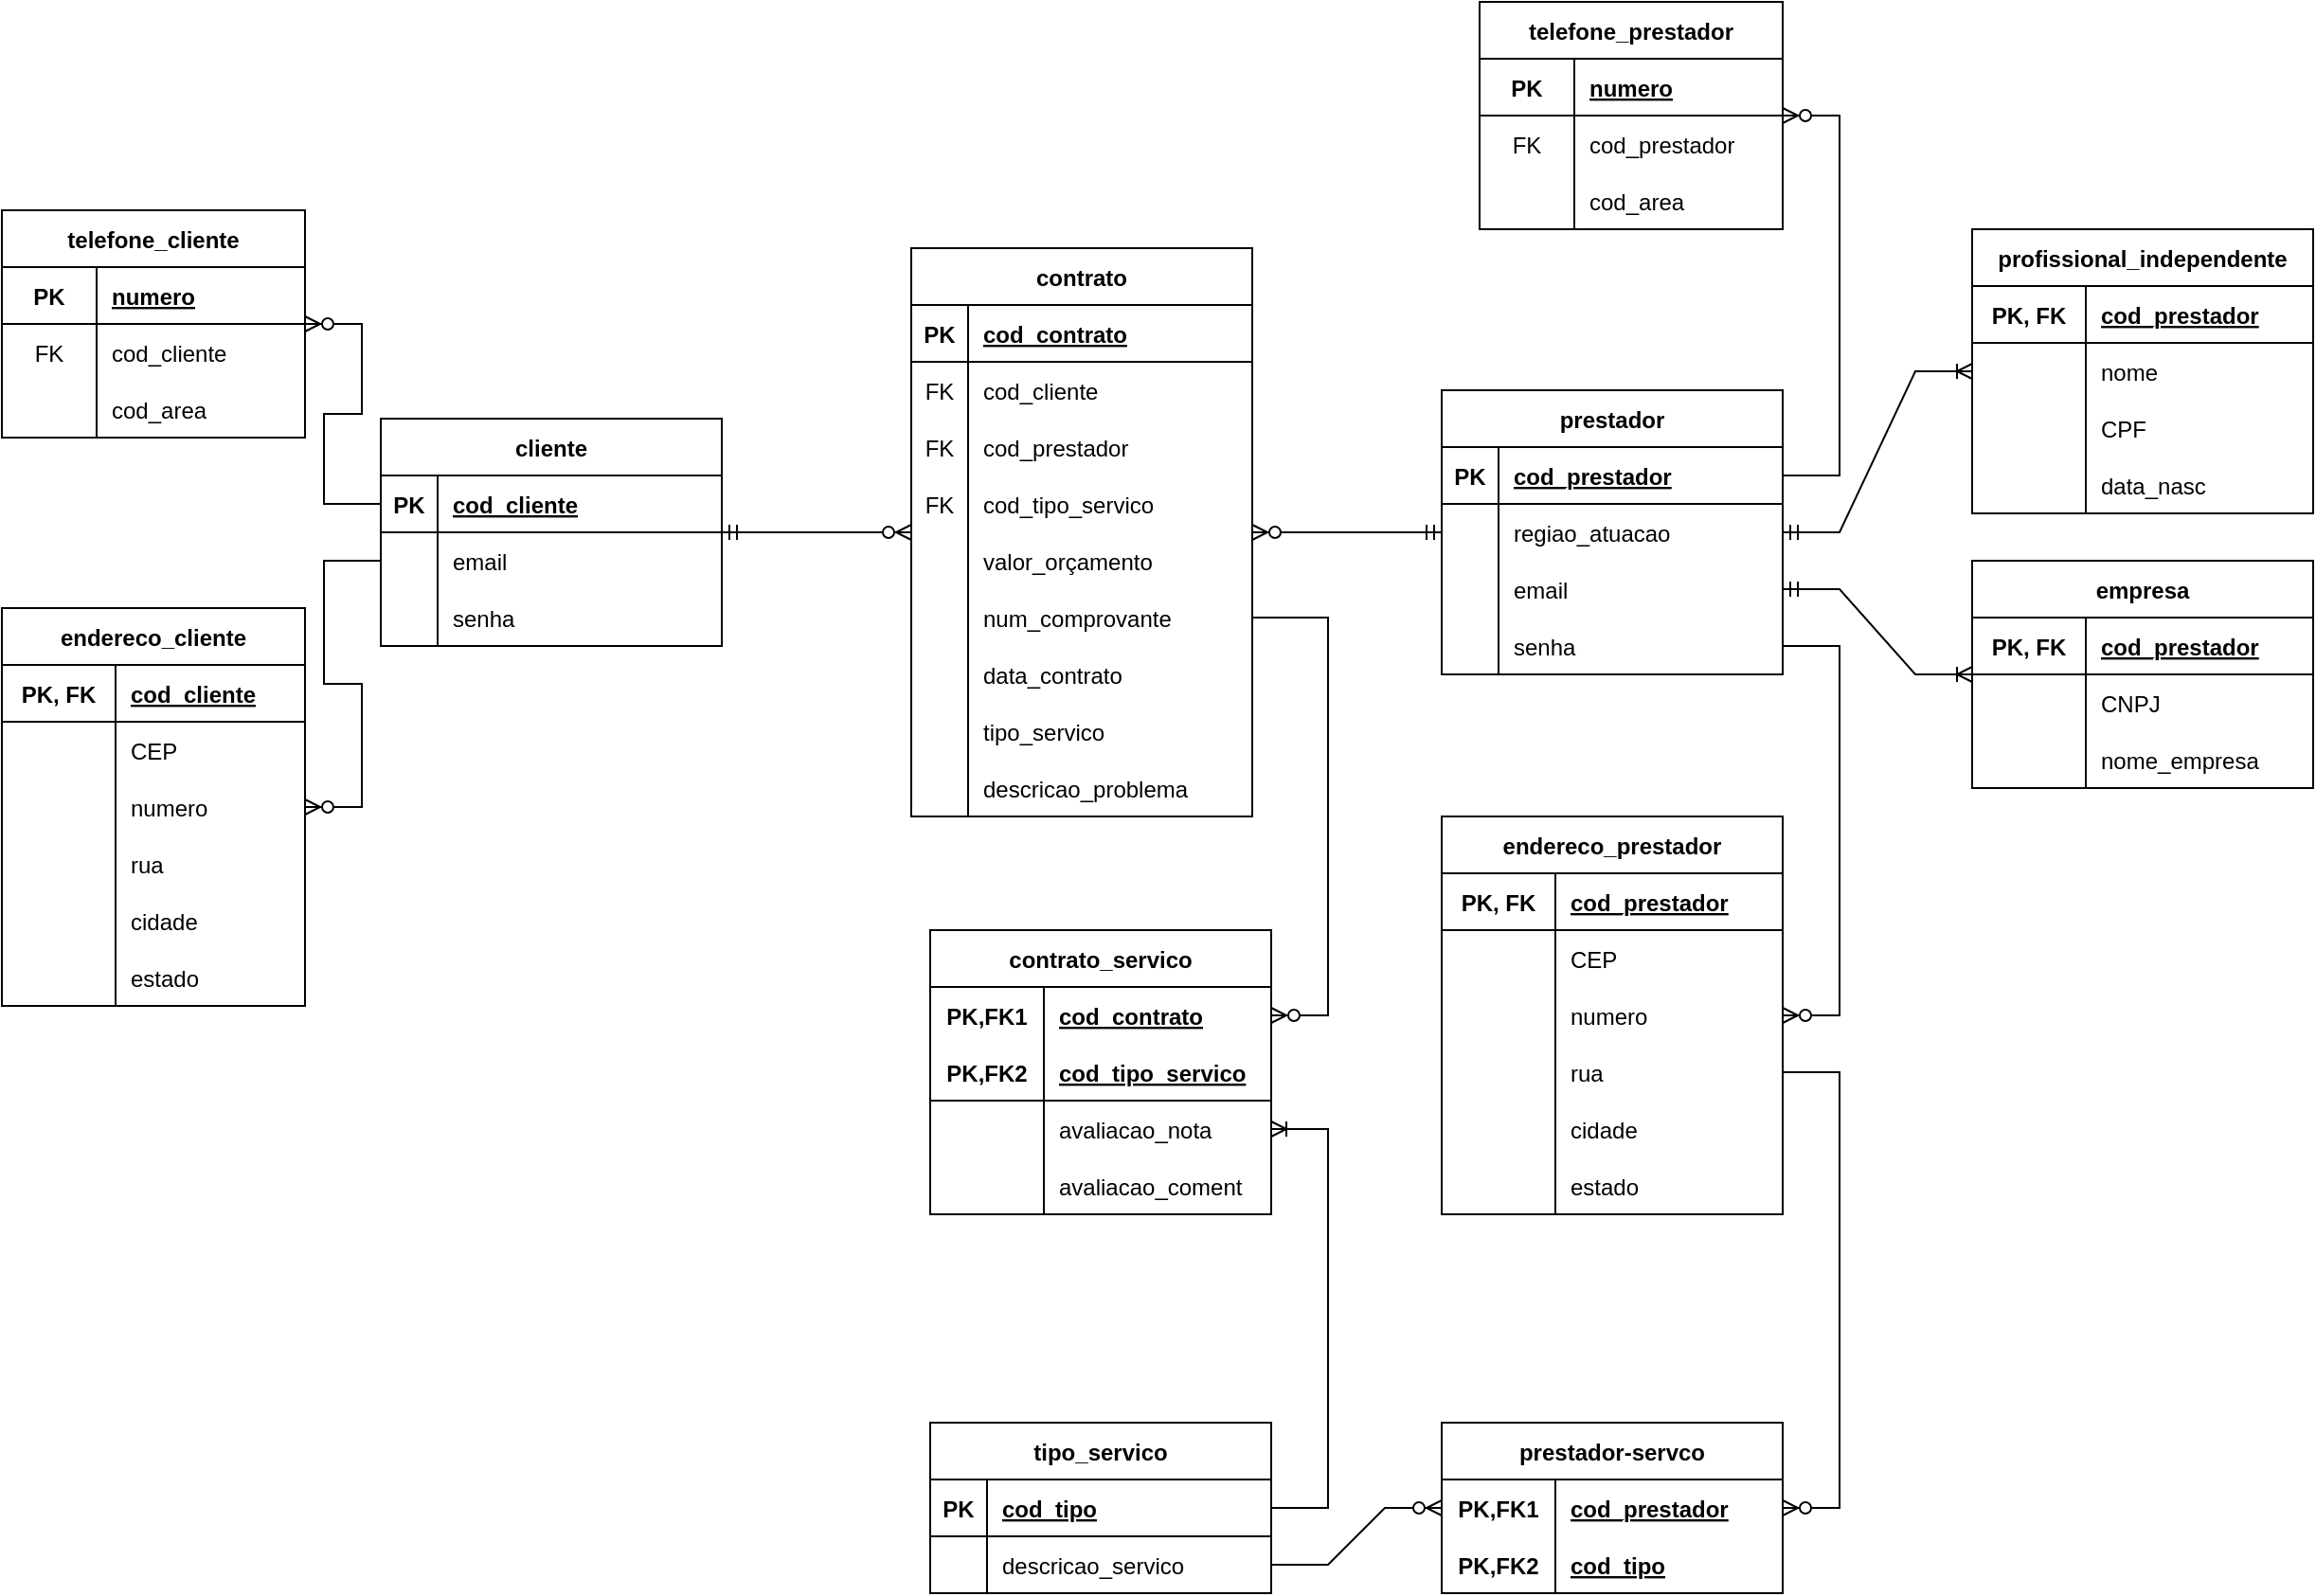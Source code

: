 <mxfile version="17.4.5" type="device"><diagram id="b1sKheOsUd1lOZ2wM0m6" name="Page-1"><mxGraphModel dx="2208" dy="756" grid="1" gridSize="10" guides="1" tooltips="1" connect="1" arrows="1" fold="1" page="1" pageScale="1" pageWidth="827" pageHeight="1169" math="0" shadow="0"><root><mxCell id="0"/><mxCell id="1" parent="0"/><mxCell id="pniWSD-3qMrDyCypkLPD-1" value="cliente" style="shape=table;startSize=30;container=1;collapsible=1;childLayout=tableLayout;fixedRows=1;rowLines=0;fontStyle=1;align=center;resizeLast=1;" parent="1" vertex="1"><mxGeometry x="-270" y="330" width="180" height="120" as="geometry"/></mxCell><mxCell id="pniWSD-3qMrDyCypkLPD-2" value="" style="shape=tableRow;horizontal=0;startSize=0;swimlaneHead=0;swimlaneBody=0;fillColor=none;collapsible=0;dropTarget=0;points=[[0,0.5],[1,0.5]];portConstraint=eastwest;top=0;left=0;right=0;bottom=1;" parent="pniWSD-3qMrDyCypkLPD-1" vertex="1"><mxGeometry y="30" width="180" height="30" as="geometry"/></mxCell><mxCell id="pniWSD-3qMrDyCypkLPD-3" value="PK" style="shape=partialRectangle;connectable=0;fillColor=none;top=0;left=0;bottom=0;right=0;fontStyle=1;overflow=hidden;" parent="pniWSD-3qMrDyCypkLPD-2" vertex="1"><mxGeometry width="30" height="30" as="geometry"><mxRectangle width="30" height="30" as="alternateBounds"/></mxGeometry></mxCell><mxCell id="pniWSD-3qMrDyCypkLPD-4" value="cod_cliente" style="shape=partialRectangle;connectable=0;fillColor=none;top=0;left=0;bottom=0;right=0;align=left;spacingLeft=6;fontStyle=5;overflow=hidden;" parent="pniWSD-3qMrDyCypkLPD-2" vertex="1"><mxGeometry x="30" width="150" height="30" as="geometry"><mxRectangle width="150" height="30" as="alternateBounds"/></mxGeometry></mxCell><mxCell id="pniWSD-3qMrDyCypkLPD-5" value="" style="shape=tableRow;horizontal=0;startSize=0;swimlaneHead=0;swimlaneBody=0;fillColor=none;collapsible=0;dropTarget=0;points=[[0,0.5],[1,0.5]];portConstraint=eastwest;top=0;left=0;right=0;bottom=0;" parent="pniWSD-3qMrDyCypkLPD-1" vertex="1"><mxGeometry y="60" width="180" height="30" as="geometry"/></mxCell><mxCell id="pniWSD-3qMrDyCypkLPD-6" value="" style="shape=partialRectangle;connectable=0;fillColor=none;top=0;left=0;bottom=0;right=0;editable=1;overflow=hidden;" parent="pniWSD-3qMrDyCypkLPD-5" vertex="1"><mxGeometry width="30" height="30" as="geometry"><mxRectangle width="30" height="30" as="alternateBounds"/></mxGeometry></mxCell><mxCell id="pniWSD-3qMrDyCypkLPD-7" value="email" style="shape=partialRectangle;connectable=0;fillColor=none;top=0;left=0;bottom=0;right=0;align=left;spacingLeft=6;overflow=hidden;" parent="pniWSD-3qMrDyCypkLPD-5" vertex="1"><mxGeometry x="30" width="150" height="30" as="geometry"><mxRectangle width="150" height="30" as="alternateBounds"/></mxGeometry></mxCell><mxCell id="pniWSD-3qMrDyCypkLPD-8" value="" style="shape=tableRow;horizontal=0;startSize=0;swimlaneHead=0;swimlaneBody=0;fillColor=none;collapsible=0;dropTarget=0;points=[[0,0.5],[1,0.5]];portConstraint=eastwest;top=0;left=0;right=0;bottom=0;" parent="pniWSD-3qMrDyCypkLPD-1" vertex="1"><mxGeometry y="90" width="180" height="30" as="geometry"/></mxCell><mxCell id="pniWSD-3qMrDyCypkLPD-9" value="" style="shape=partialRectangle;connectable=0;fillColor=none;top=0;left=0;bottom=0;right=0;editable=1;overflow=hidden;" parent="pniWSD-3qMrDyCypkLPD-8" vertex="1"><mxGeometry width="30" height="30" as="geometry"><mxRectangle width="30" height="30" as="alternateBounds"/></mxGeometry></mxCell><mxCell id="pniWSD-3qMrDyCypkLPD-10" value="senha" style="shape=partialRectangle;connectable=0;fillColor=none;top=0;left=0;bottom=0;right=0;align=left;spacingLeft=6;overflow=hidden;" parent="pniWSD-3qMrDyCypkLPD-8" vertex="1"><mxGeometry x="30" width="150" height="30" as="geometry"><mxRectangle width="150" height="30" as="alternateBounds"/></mxGeometry></mxCell><mxCell id="pniWSD-3qMrDyCypkLPD-14" value="endereco_cliente" style="shape=table;startSize=30;container=1;collapsible=1;childLayout=tableLayout;fixedRows=1;rowLines=0;fontStyle=1;align=center;resizeLast=1;" parent="1" vertex="1"><mxGeometry x="-470" y="430" width="160" height="210" as="geometry"><mxRectangle x="280" y="160" width="130" height="30" as="alternateBounds"/></mxGeometry></mxCell><mxCell id="pniWSD-3qMrDyCypkLPD-18" value="" style="shape=tableRow;horizontal=0;startSize=0;swimlaneHead=0;swimlaneBody=0;fillColor=none;collapsible=0;dropTarget=0;points=[[0,0.5],[1,0.5]];portConstraint=eastwest;top=0;left=0;right=0;bottom=1;" parent="pniWSD-3qMrDyCypkLPD-14" vertex="1"><mxGeometry y="30" width="160" height="30" as="geometry"/></mxCell><mxCell id="pniWSD-3qMrDyCypkLPD-19" value="PK, FK" style="shape=partialRectangle;connectable=0;fillColor=none;top=0;left=0;bottom=0;right=0;fontStyle=1;overflow=hidden;" parent="pniWSD-3qMrDyCypkLPD-18" vertex="1"><mxGeometry width="60" height="30" as="geometry"><mxRectangle width="60" height="30" as="alternateBounds"/></mxGeometry></mxCell><mxCell id="pniWSD-3qMrDyCypkLPD-20" value="cod_cliente" style="shape=partialRectangle;connectable=0;fillColor=none;top=0;left=0;bottom=0;right=0;align=left;spacingLeft=6;fontStyle=5;overflow=hidden;" parent="pniWSD-3qMrDyCypkLPD-18" vertex="1"><mxGeometry x="60" width="100" height="30" as="geometry"><mxRectangle width="100" height="30" as="alternateBounds"/></mxGeometry></mxCell><mxCell id="pniWSD-3qMrDyCypkLPD-21" value="" style="shape=tableRow;horizontal=0;startSize=0;swimlaneHead=0;swimlaneBody=0;fillColor=none;collapsible=0;dropTarget=0;points=[[0,0.5],[1,0.5]];portConstraint=eastwest;top=0;left=0;right=0;bottom=0;" parent="pniWSD-3qMrDyCypkLPD-14" vertex="1"><mxGeometry y="60" width="160" height="30" as="geometry"/></mxCell><mxCell id="pniWSD-3qMrDyCypkLPD-22" value="" style="shape=partialRectangle;connectable=0;fillColor=none;top=0;left=0;bottom=0;right=0;editable=1;overflow=hidden;" parent="pniWSD-3qMrDyCypkLPD-21" vertex="1"><mxGeometry width="60" height="30" as="geometry"><mxRectangle width="60" height="30" as="alternateBounds"/></mxGeometry></mxCell><mxCell id="pniWSD-3qMrDyCypkLPD-23" value="CEP" style="shape=partialRectangle;connectable=0;fillColor=none;top=0;left=0;bottom=0;right=0;align=left;spacingLeft=6;overflow=hidden;" parent="pniWSD-3qMrDyCypkLPD-21" vertex="1"><mxGeometry x="60" width="100" height="30" as="geometry"><mxRectangle width="100" height="30" as="alternateBounds"/></mxGeometry></mxCell><mxCell id="pniWSD-3qMrDyCypkLPD-24" value="" style="shape=tableRow;horizontal=0;startSize=0;swimlaneHead=0;swimlaneBody=0;fillColor=none;collapsible=0;dropTarget=0;points=[[0,0.5],[1,0.5]];portConstraint=eastwest;top=0;left=0;right=0;bottom=0;" parent="pniWSD-3qMrDyCypkLPD-14" vertex="1"><mxGeometry y="90" width="160" height="30" as="geometry"/></mxCell><mxCell id="pniWSD-3qMrDyCypkLPD-25" value="" style="shape=partialRectangle;connectable=0;fillColor=none;top=0;left=0;bottom=0;right=0;editable=1;overflow=hidden;" parent="pniWSD-3qMrDyCypkLPD-24" vertex="1"><mxGeometry width="60" height="30" as="geometry"><mxRectangle width="60" height="30" as="alternateBounds"/></mxGeometry></mxCell><mxCell id="pniWSD-3qMrDyCypkLPD-26" value="numero" style="shape=partialRectangle;connectable=0;fillColor=none;top=0;left=0;bottom=0;right=0;align=left;spacingLeft=6;overflow=hidden;" parent="pniWSD-3qMrDyCypkLPD-24" vertex="1"><mxGeometry x="60" width="100" height="30" as="geometry"><mxRectangle width="100" height="30" as="alternateBounds"/></mxGeometry></mxCell><mxCell id="pniWSD-3qMrDyCypkLPD-29" value="" style="shape=tableRow;horizontal=0;startSize=0;swimlaneHead=0;swimlaneBody=0;fillColor=none;collapsible=0;dropTarget=0;points=[[0,0.5],[1,0.5]];portConstraint=eastwest;top=0;left=0;right=0;bottom=0;" parent="pniWSD-3qMrDyCypkLPD-14" vertex="1"><mxGeometry y="120" width="160" height="30" as="geometry"/></mxCell><mxCell id="pniWSD-3qMrDyCypkLPD-30" value="" style="shape=partialRectangle;connectable=0;fillColor=none;top=0;left=0;bottom=0;right=0;editable=1;overflow=hidden;" parent="pniWSD-3qMrDyCypkLPD-29" vertex="1"><mxGeometry width="60" height="30" as="geometry"><mxRectangle width="60" height="30" as="alternateBounds"/></mxGeometry></mxCell><mxCell id="pniWSD-3qMrDyCypkLPD-31" value="rua" style="shape=partialRectangle;connectable=0;fillColor=none;top=0;left=0;bottom=0;right=0;align=left;spacingLeft=6;overflow=hidden;" parent="pniWSD-3qMrDyCypkLPD-29" vertex="1"><mxGeometry x="60" width="100" height="30" as="geometry"><mxRectangle width="100" height="30" as="alternateBounds"/></mxGeometry></mxCell><mxCell id="pniWSD-3qMrDyCypkLPD-32" value="" style="shape=tableRow;horizontal=0;startSize=0;swimlaneHead=0;swimlaneBody=0;fillColor=none;collapsible=0;dropTarget=0;points=[[0,0.5],[1,0.5]];portConstraint=eastwest;top=0;left=0;right=0;bottom=0;" parent="pniWSD-3qMrDyCypkLPD-14" vertex="1"><mxGeometry y="150" width="160" height="30" as="geometry"/></mxCell><mxCell id="pniWSD-3qMrDyCypkLPD-33" value="" style="shape=partialRectangle;connectable=0;fillColor=none;top=0;left=0;bottom=0;right=0;editable=1;overflow=hidden;" parent="pniWSD-3qMrDyCypkLPD-32" vertex="1"><mxGeometry width="60" height="30" as="geometry"><mxRectangle width="60" height="30" as="alternateBounds"/></mxGeometry></mxCell><mxCell id="pniWSD-3qMrDyCypkLPD-34" value="cidade" style="shape=partialRectangle;connectable=0;fillColor=none;top=0;left=0;bottom=0;right=0;align=left;spacingLeft=6;overflow=hidden;" parent="pniWSD-3qMrDyCypkLPD-32" vertex="1"><mxGeometry x="60" width="100" height="30" as="geometry"><mxRectangle width="100" height="30" as="alternateBounds"/></mxGeometry></mxCell><mxCell id="pniWSD-3qMrDyCypkLPD-35" value="" style="shape=tableRow;horizontal=0;startSize=0;swimlaneHead=0;swimlaneBody=0;fillColor=none;collapsible=0;dropTarget=0;points=[[0,0.5],[1,0.5]];portConstraint=eastwest;top=0;left=0;right=0;bottom=0;" parent="pniWSD-3qMrDyCypkLPD-14" vertex="1"><mxGeometry y="180" width="160" height="30" as="geometry"/></mxCell><mxCell id="pniWSD-3qMrDyCypkLPD-36" value="" style="shape=partialRectangle;connectable=0;fillColor=none;top=0;left=0;bottom=0;right=0;editable=1;overflow=hidden;" parent="pniWSD-3qMrDyCypkLPD-35" vertex="1"><mxGeometry width="60" height="30" as="geometry"><mxRectangle width="60" height="30" as="alternateBounds"/></mxGeometry></mxCell><mxCell id="pniWSD-3qMrDyCypkLPD-37" value="estado" style="shape=partialRectangle;connectable=0;fillColor=none;top=0;left=0;bottom=0;right=0;align=left;spacingLeft=6;overflow=hidden;" parent="pniWSD-3qMrDyCypkLPD-35" vertex="1"><mxGeometry x="60" width="100" height="30" as="geometry"><mxRectangle width="100" height="30" as="alternateBounds"/></mxGeometry></mxCell><mxCell id="pniWSD-3qMrDyCypkLPD-53" value="telefone_cliente" style="shape=table;startSize=30;container=1;collapsible=1;childLayout=tableLayout;fixedRows=1;rowLines=0;fontStyle=1;align=center;resizeLast=1;" parent="1" vertex="1"><mxGeometry x="-470" y="220" width="160" height="120" as="geometry"/></mxCell><mxCell id="pniWSD-3qMrDyCypkLPD-54" value="" style="shape=tableRow;horizontal=0;startSize=0;swimlaneHead=0;swimlaneBody=0;fillColor=none;collapsible=0;dropTarget=0;points=[[0,0.5],[1,0.5]];portConstraint=eastwest;top=0;left=0;right=0;bottom=1;" parent="pniWSD-3qMrDyCypkLPD-53" vertex="1"><mxGeometry y="30" width="160" height="30" as="geometry"/></mxCell><mxCell id="pniWSD-3qMrDyCypkLPD-55" value="PK" style="shape=partialRectangle;connectable=0;fillColor=none;top=0;left=0;bottom=0;right=0;fontStyle=1;overflow=hidden;" parent="pniWSD-3qMrDyCypkLPD-54" vertex="1"><mxGeometry width="50" height="30" as="geometry"><mxRectangle width="50" height="30" as="alternateBounds"/></mxGeometry></mxCell><mxCell id="pniWSD-3qMrDyCypkLPD-56" value="numero" style="shape=partialRectangle;connectable=0;fillColor=none;top=0;left=0;bottom=0;right=0;align=left;spacingLeft=6;fontStyle=5;overflow=hidden;" parent="pniWSD-3qMrDyCypkLPD-54" vertex="1"><mxGeometry x="50" width="110" height="30" as="geometry"><mxRectangle width="110" height="30" as="alternateBounds"/></mxGeometry></mxCell><mxCell id="pniWSD-3qMrDyCypkLPD-57" value="" style="shape=tableRow;horizontal=0;startSize=0;swimlaneHead=0;swimlaneBody=0;fillColor=none;collapsible=0;dropTarget=0;points=[[0,0.5],[1,0.5]];portConstraint=eastwest;top=0;left=0;right=0;bottom=0;" parent="pniWSD-3qMrDyCypkLPD-53" vertex="1"><mxGeometry y="60" width="160" height="30" as="geometry"/></mxCell><mxCell id="pniWSD-3qMrDyCypkLPD-58" value="FK" style="shape=partialRectangle;connectable=0;fillColor=none;top=0;left=0;bottom=0;right=0;editable=1;overflow=hidden;" parent="pniWSD-3qMrDyCypkLPD-57" vertex="1"><mxGeometry width="50" height="30" as="geometry"><mxRectangle width="50" height="30" as="alternateBounds"/></mxGeometry></mxCell><mxCell id="pniWSD-3qMrDyCypkLPD-59" value="cod_cliente" style="shape=partialRectangle;connectable=0;fillColor=none;top=0;left=0;bottom=0;right=0;align=left;spacingLeft=6;overflow=hidden;" parent="pniWSD-3qMrDyCypkLPD-57" vertex="1"><mxGeometry x="50" width="110" height="30" as="geometry"><mxRectangle width="110" height="30" as="alternateBounds"/></mxGeometry></mxCell><mxCell id="pniWSD-3qMrDyCypkLPD-60" value="" style="shape=tableRow;horizontal=0;startSize=0;swimlaneHead=0;swimlaneBody=0;fillColor=none;collapsible=0;dropTarget=0;points=[[0,0.5],[1,0.5]];portConstraint=eastwest;top=0;left=0;right=0;bottom=0;" parent="pniWSD-3qMrDyCypkLPD-53" vertex="1"><mxGeometry y="90" width="160" height="30" as="geometry"/></mxCell><mxCell id="pniWSD-3qMrDyCypkLPD-61" value="" style="shape=partialRectangle;connectable=0;fillColor=none;top=0;left=0;bottom=0;right=0;editable=1;overflow=hidden;" parent="pniWSD-3qMrDyCypkLPD-60" vertex="1"><mxGeometry width="50" height="30" as="geometry"><mxRectangle width="50" height="30" as="alternateBounds"/></mxGeometry></mxCell><mxCell id="pniWSD-3qMrDyCypkLPD-62" value="cod_area" style="shape=partialRectangle;connectable=0;fillColor=none;top=0;left=0;bottom=0;right=0;align=left;spacingLeft=6;overflow=hidden;" parent="pniWSD-3qMrDyCypkLPD-60" vertex="1"><mxGeometry x="50" width="110" height="30" as="geometry"><mxRectangle width="110" height="30" as="alternateBounds"/></mxGeometry></mxCell><mxCell id="pniWSD-3qMrDyCypkLPD-66" value="contrato" style="shape=table;startSize=30;container=1;collapsible=1;childLayout=tableLayout;fixedRows=1;rowLines=0;fontStyle=1;align=center;resizeLast=1;" parent="1" vertex="1"><mxGeometry x="10" y="240" width="180" height="300" as="geometry"/></mxCell><mxCell id="pniWSD-3qMrDyCypkLPD-67" value="" style="shape=tableRow;horizontal=0;startSize=0;swimlaneHead=0;swimlaneBody=0;fillColor=none;collapsible=0;dropTarget=0;points=[[0,0.5],[1,0.5]];portConstraint=eastwest;top=0;left=0;right=0;bottom=1;" parent="pniWSD-3qMrDyCypkLPD-66" vertex="1"><mxGeometry y="30" width="180" height="30" as="geometry"/></mxCell><mxCell id="pniWSD-3qMrDyCypkLPD-68" value="PK" style="shape=partialRectangle;connectable=0;fillColor=none;top=0;left=0;bottom=0;right=0;fontStyle=1;overflow=hidden;" parent="pniWSD-3qMrDyCypkLPD-67" vertex="1"><mxGeometry width="30" height="30" as="geometry"><mxRectangle width="30" height="30" as="alternateBounds"/></mxGeometry></mxCell><mxCell id="pniWSD-3qMrDyCypkLPD-69" value="cod_contrato" style="shape=partialRectangle;connectable=0;fillColor=none;top=0;left=0;bottom=0;right=0;align=left;spacingLeft=6;fontStyle=5;overflow=hidden;" parent="pniWSD-3qMrDyCypkLPD-67" vertex="1"><mxGeometry x="30" width="150" height="30" as="geometry"><mxRectangle width="150" height="30" as="alternateBounds"/></mxGeometry></mxCell><mxCell id="pniWSD-3qMrDyCypkLPD-70" value="" style="shape=tableRow;horizontal=0;startSize=0;swimlaneHead=0;swimlaneBody=0;fillColor=none;collapsible=0;dropTarget=0;points=[[0,0.5],[1,0.5]];portConstraint=eastwest;top=0;left=0;right=0;bottom=0;" parent="pniWSD-3qMrDyCypkLPD-66" vertex="1"><mxGeometry y="60" width="180" height="30" as="geometry"/></mxCell><mxCell id="pniWSD-3qMrDyCypkLPD-71" value="FK" style="shape=partialRectangle;connectable=0;fillColor=none;top=0;left=0;bottom=0;right=0;editable=1;overflow=hidden;" parent="pniWSD-3qMrDyCypkLPD-70" vertex="1"><mxGeometry width="30" height="30" as="geometry"><mxRectangle width="30" height="30" as="alternateBounds"/></mxGeometry></mxCell><mxCell id="pniWSD-3qMrDyCypkLPD-72" value="cod_cliente" style="shape=partialRectangle;connectable=0;fillColor=none;top=0;left=0;bottom=0;right=0;align=left;spacingLeft=6;overflow=hidden;" parent="pniWSD-3qMrDyCypkLPD-70" vertex="1"><mxGeometry x="30" width="150" height="30" as="geometry"><mxRectangle width="150" height="30" as="alternateBounds"/></mxGeometry></mxCell><mxCell id="pniWSD-3qMrDyCypkLPD-94" value="" style="shape=tableRow;horizontal=0;startSize=0;swimlaneHead=0;swimlaneBody=0;fillColor=none;collapsible=0;dropTarget=0;points=[[0,0.5],[1,0.5]];portConstraint=eastwest;top=0;left=0;right=0;bottom=0;" parent="pniWSD-3qMrDyCypkLPD-66" vertex="1"><mxGeometry y="90" width="180" height="30" as="geometry"/></mxCell><mxCell id="pniWSD-3qMrDyCypkLPD-95" value="FK" style="shape=partialRectangle;connectable=0;fillColor=none;top=0;left=0;bottom=0;right=0;editable=1;overflow=hidden;" parent="pniWSD-3qMrDyCypkLPD-94" vertex="1"><mxGeometry width="30" height="30" as="geometry"><mxRectangle width="30" height="30" as="alternateBounds"/></mxGeometry></mxCell><mxCell id="pniWSD-3qMrDyCypkLPD-96" value="cod_prestador" style="shape=partialRectangle;connectable=0;fillColor=none;top=0;left=0;bottom=0;right=0;align=left;spacingLeft=6;overflow=hidden;" parent="pniWSD-3qMrDyCypkLPD-94" vertex="1"><mxGeometry x="30" width="150" height="30" as="geometry"><mxRectangle width="150" height="30" as="alternateBounds"/></mxGeometry></mxCell><mxCell id="pniWSD-3qMrDyCypkLPD-218" value="" style="shape=tableRow;horizontal=0;startSize=0;swimlaneHead=0;swimlaneBody=0;fillColor=none;collapsible=0;dropTarget=0;points=[[0,0.5],[1,0.5]];portConstraint=eastwest;top=0;left=0;right=0;bottom=0;" parent="pniWSD-3qMrDyCypkLPD-66" vertex="1"><mxGeometry y="120" width="180" height="30" as="geometry"/></mxCell><mxCell id="pniWSD-3qMrDyCypkLPD-219" value="FK" style="shape=partialRectangle;connectable=0;fillColor=none;top=0;left=0;bottom=0;right=0;editable=1;overflow=hidden;" parent="pniWSD-3qMrDyCypkLPD-218" vertex="1"><mxGeometry width="30" height="30" as="geometry"><mxRectangle width="30" height="30" as="alternateBounds"/></mxGeometry></mxCell><mxCell id="pniWSD-3qMrDyCypkLPD-220" value="cod_tipo_servico" style="shape=partialRectangle;connectable=0;fillColor=none;top=0;left=0;bottom=0;right=0;align=left;spacingLeft=6;overflow=hidden;" parent="pniWSD-3qMrDyCypkLPD-218" vertex="1"><mxGeometry x="30" width="150" height="30" as="geometry"><mxRectangle width="150" height="30" as="alternateBounds"/></mxGeometry></mxCell><mxCell id="pniWSD-3qMrDyCypkLPD-73" value="" style="shape=tableRow;horizontal=0;startSize=0;swimlaneHead=0;swimlaneBody=0;fillColor=none;collapsible=0;dropTarget=0;points=[[0,0.5],[1,0.5]];portConstraint=eastwest;top=0;left=0;right=0;bottom=0;" parent="pniWSD-3qMrDyCypkLPD-66" vertex="1"><mxGeometry y="150" width="180" height="30" as="geometry"/></mxCell><mxCell id="pniWSD-3qMrDyCypkLPD-74" value="" style="shape=partialRectangle;connectable=0;fillColor=none;top=0;left=0;bottom=0;right=0;editable=1;overflow=hidden;" parent="pniWSD-3qMrDyCypkLPD-73" vertex="1"><mxGeometry width="30" height="30" as="geometry"><mxRectangle width="30" height="30" as="alternateBounds"/></mxGeometry></mxCell><mxCell id="pniWSD-3qMrDyCypkLPD-75" value="valor_orçamento" style="shape=partialRectangle;connectable=0;fillColor=none;top=0;left=0;bottom=0;right=0;align=left;spacingLeft=6;overflow=hidden;" parent="pniWSD-3qMrDyCypkLPD-73" vertex="1"><mxGeometry x="30" width="150" height="30" as="geometry"><mxRectangle width="150" height="30" as="alternateBounds"/></mxGeometry></mxCell><mxCell id="pniWSD-3qMrDyCypkLPD-76" value="" style="shape=tableRow;horizontal=0;startSize=0;swimlaneHead=0;swimlaneBody=0;fillColor=none;collapsible=0;dropTarget=0;points=[[0,0.5],[1,0.5]];portConstraint=eastwest;top=0;left=0;right=0;bottom=0;" parent="pniWSD-3qMrDyCypkLPD-66" vertex="1"><mxGeometry y="180" width="180" height="30" as="geometry"/></mxCell><mxCell id="pniWSD-3qMrDyCypkLPD-77" value="" style="shape=partialRectangle;connectable=0;fillColor=none;top=0;left=0;bottom=0;right=0;editable=1;overflow=hidden;" parent="pniWSD-3qMrDyCypkLPD-76" vertex="1"><mxGeometry width="30" height="30" as="geometry"><mxRectangle width="30" height="30" as="alternateBounds"/></mxGeometry></mxCell><mxCell id="pniWSD-3qMrDyCypkLPD-78" value="num_comprovante" style="shape=partialRectangle;connectable=0;fillColor=none;top=0;left=0;bottom=0;right=0;align=left;spacingLeft=6;overflow=hidden;" parent="pniWSD-3qMrDyCypkLPD-76" vertex="1"><mxGeometry x="30" width="150" height="30" as="geometry"><mxRectangle width="150" height="30" as="alternateBounds"/></mxGeometry></mxCell><mxCell id="pniWSD-3qMrDyCypkLPD-79" value="" style="shape=tableRow;horizontal=0;startSize=0;swimlaneHead=0;swimlaneBody=0;fillColor=none;collapsible=0;dropTarget=0;points=[[0,0.5],[1,0.5]];portConstraint=eastwest;top=0;left=0;right=0;bottom=0;" parent="pniWSD-3qMrDyCypkLPD-66" vertex="1"><mxGeometry y="210" width="180" height="30" as="geometry"/></mxCell><mxCell id="pniWSD-3qMrDyCypkLPD-80" value="" style="shape=partialRectangle;connectable=0;fillColor=none;top=0;left=0;bottom=0;right=0;editable=1;overflow=hidden;" parent="pniWSD-3qMrDyCypkLPD-79" vertex="1"><mxGeometry width="30" height="30" as="geometry"><mxRectangle width="30" height="30" as="alternateBounds"/></mxGeometry></mxCell><mxCell id="pniWSD-3qMrDyCypkLPD-81" value="data_contrato" style="shape=partialRectangle;connectable=0;fillColor=none;top=0;left=0;bottom=0;right=0;align=left;spacingLeft=6;overflow=hidden;" parent="pniWSD-3qMrDyCypkLPD-79" vertex="1"><mxGeometry x="30" width="150" height="30" as="geometry"><mxRectangle width="150" height="30" as="alternateBounds"/></mxGeometry></mxCell><mxCell id="pniWSD-3qMrDyCypkLPD-169" value="" style="shape=tableRow;horizontal=0;startSize=0;swimlaneHead=0;swimlaneBody=0;fillColor=none;collapsible=0;dropTarget=0;points=[[0,0.5],[1,0.5]];portConstraint=eastwest;top=0;left=0;right=0;bottom=0;" parent="pniWSD-3qMrDyCypkLPD-66" vertex="1"><mxGeometry y="240" width="180" height="30" as="geometry"/></mxCell><mxCell id="pniWSD-3qMrDyCypkLPD-170" value="" style="shape=partialRectangle;connectable=0;fillColor=none;top=0;left=0;bottom=0;right=0;editable=1;overflow=hidden;" parent="pniWSD-3qMrDyCypkLPD-169" vertex="1"><mxGeometry width="30" height="30" as="geometry"><mxRectangle width="30" height="30" as="alternateBounds"/></mxGeometry></mxCell><mxCell id="pniWSD-3qMrDyCypkLPD-171" value="tipo_servico" style="shape=partialRectangle;connectable=0;fillColor=none;top=0;left=0;bottom=0;right=0;align=left;spacingLeft=6;overflow=hidden;" parent="pniWSD-3qMrDyCypkLPD-169" vertex="1"><mxGeometry x="30" width="150" height="30" as="geometry"><mxRectangle width="150" height="30" as="alternateBounds"/></mxGeometry></mxCell><mxCell id="pniWSD-3qMrDyCypkLPD-172" value="" style="shape=tableRow;horizontal=0;startSize=0;swimlaneHead=0;swimlaneBody=0;fillColor=none;collapsible=0;dropTarget=0;points=[[0,0.5],[1,0.5]];portConstraint=eastwest;top=0;left=0;right=0;bottom=0;" parent="pniWSD-3qMrDyCypkLPD-66" vertex="1"><mxGeometry y="270" width="180" height="30" as="geometry"/></mxCell><mxCell id="pniWSD-3qMrDyCypkLPD-173" value="" style="shape=partialRectangle;connectable=0;fillColor=none;top=0;left=0;bottom=0;right=0;editable=1;overflow=hidden;" parent="pniWSD-3qMrDyCypkLPD-172" vertex="1"><mxGeometry width="30" height="30" as="geometry"><mxRectangle width="30" height="30" as="alternateBounds"/></mxGeometry></mxCell><mxCell id="pniWSD-3qMrDyCypkLPD-174" value="descricao_problema" style="shape=partialRectangle;connectable=0;fillColor=none;top=0;left=0;bottom=0;right=0;align=left;spacingLeft=6;overflow=hidden;" parent="pniWSD-3qMrDyCypkLPD-172" vertex="1"><mxGeometry x="30" width="150" height="30" as="geometry"><mxRectangle width="150" height="30" as="alternateBounds"/></mxGeometry></mxCell><mxCell id="pniWSD-3qMrDyCypkLPD-97" value="prestador" style="shape=table;startSize=30;container=1;collapsible=1;childLayout=tableLayout;fixedRows=1;rowLines=0;fontStyle=1;align=center;resizeLast=1;" parent="1" vertex="1"><mxGeometry x="290" y="315" width="180" height="150" as="geometry"/></mxCell><mxCell id="pniWSD-3qMrDyCypkLPD-98" value="" style="shape=tableRow;horizontal=0;startSize=0;swimlaneHead=0;swimlaneBody=0;fillColor=none;collapsible=0;dropTarget=0;points=[[0,0.5],[1,0.5]];portConstraint=eastwest;top=0;left=0;right=0;bottom=1;" parent="pniWSD-3qMrDyCypkLPD-97" vertex="1"><mxGeometry y="30" width="180" height="30" as="geometry"/></mxCell><mxCell id="pniWSD-3qMrDyCypkLPD-99" value="PK" style="shape=partialRectangle;connectable=0;fillColor=none;top=0;left=0;bottom=0;right=0;fontStyle=1;overflow=hidden;" parent="pniWSD-3qMrDyCypkLPD-98" vertex="1"><mxGeometry width="30" height="30" as="geometry"><mxRectangle width="30" height="30" as="alternateBounds"/></mxGeometry></mxCell><mxCell id="pniWSD-3qMrDyCypkLPD-100" value="cod_prestador" style="shape=partialRectangle;connectable=0;fillColor=none;top=0;left=0;bottom=0;right=0;align=left;spacingLeft=6;fontStyle=5;overflow=hidden;" parent="pniWSD-3qMrDyCypkLPD-98" vertex="1"><mxGeometry x="30" width="150" height="30" as="geometry"><mxRectangle width="150" height="30" as="alternateBounds"/></mxGeometry></mxCell><mxCell id="pniWSD-3qMrDyCypkLPD-101" value="" style="shape=tableRow;horizontal=0;startSize=0;swimlaneHead=0;swimlaneBody=0;fillColor=none;collapsible=0;dropTarget=0;points=[[0,0.5],[1,0.5]];portConstraint=eastwest;top=0;left=0;right=0;bottom=0;" parent="pniWSD-3qMrDyCypkLPD-97" vertex="1"><mxGeometry y="60" width="180" height="30" as="geometry"/></mxCell><mxCell id="pniWSD-3qMrDyCypkLPD-102" value="" style="shape=partialRectangle;connectable=0;fillColor=none;top=0;left=0;bottom=0;right=0;editable=1;overflow=hidden;" parent="pniWSD-3qMrDyCypkLPD-101" vertex="1"><mxGeometry width="30" height="30" as="geometry"><mxRectangle width="30" height="30" as="alternateBounds"/></mxGeometry></mxCell><mxCell id="pniWSD-3qMrDyCypkLPD-103" value="regiao_atuacao" style="shape=partialRectangle;connectable=0;fillColor=none;top=0;left=0;bottom=0;right=0;align=left;spacingLeft=6;overflow=hidden;" parent="pniWSD-3qMrDyCypkLPD-101" vertex="1"><mxGeometry x="30" width="150" height="30" as="geometry"><mxRectangle width="150" height="30" as="alternateBounds"/></mxGeometry></mxCell><mxCell id="pniWSD-3qMrDyCypkLPD-104" value="" style="shape=tableRow;horizontal=0;startSize=0;swimlaneHead=0;swimlaneBody=0;fillColor=none;collapsible=0;dropTarget=0;points=[[0,0.5],[1,0.5]];portConstraint=eastwest;top=0;left=0;right=0;bottom=0;" parent="pniWSD-3qMrDyCypkLPD-97" vertex="1"><mxGeometry y="90" width="180" height="30" as="geometry"/></mxCell><mxCell id="pniWSD-3qMrDyCypkLPD-105" value="" style="shape=partialRectangle;connectable=0;fillColor=none;top=0;left=0;bottom=0;right=0;editable=1;overflow=hidden;" parent="pniWSD-3qMrDyCypkLPD-104" vertex="1"><mxGeometry width="30" height="30" as="geometry"><mxRectangle width="30" height="30" as="alternateBounds"/></mxGeometry></mxCell><mxCell id="pniWSD-3qMrDyCypkLPD-106" value="email" style="shape=partialRectangle;connectable=0;fillColor=none;top=0;left=0;bottom=0;right=0;align=left;spacingLeft=6;overflow=hidden;" parent="pniWSD-3qMrDyCypkLPD-104" vertex="1"><mxGeometry x="30" width="150" height="30" as="geometry"><mxRectangle width="150" height="30" as="alternateBounds"/></mxGeometry></mxCell><mxCell id="pniWSD-3qMrDyCypkLPD-107" value="" style="shape=tableRow;horizontal=0;startSize=0;swimlaneHead=0;swimlaneBody=0;fillColor=none;collapsible=0;dropTarget=0;points=[[0,0.5],[1,0.5]];portConstraint=eastwest;top=0;left=0;right=0;bottom=0;" parent="pniWSD-3qMrDyCypkLPD-97" vertex="1"><mxGeometry y="120" width="180" height="30" as="geometry"/></mxCell><mxCell id="pniWSD-3qMrDyCypkLPD-108" value="" style="shape=partialRectangle;connectable=0;fillColor=none;top=0;left=0;bottom=0;right=0;editable=1;overflow=hidden;" parent="pniWSD-3qMrDyCypkLPD-107" vertex="1"><mxGeometry width="30" height="30" as="geometry"><mxRectangle width="30" height="30" as="alternateBounds"/></mxGeometry></mxCell><mxCell id="pniWSD-3qMrDyCypkLPD-109" value="senha" style="shape=partialRectangle;connectable=0;fillColor=none;top=0;left=0;bottom=0;right=0;align=left;spacingLeft=6;overflow=hidden;" parent="pniWSD-3qMrDyCypkLPD-107" vertex="1"><mxGeometry x="30" width="150" height="30" as="geometry"><mxRectangle width="150" height="30" as="alternateBounds"/></mxGeometry></mxCell><mxCell id="pniWSD-3qMrDyCypkLPD-111" value="endereco_prestador" style="shape=table;startSize=30;container=1;collapsible=1;childLayout=tableLayout;fixedRows=1;rowLines=0;fontStyle=1;align=center;resizeLast=1;" parent="1" vertex="1"><mxGeometry x="290" y="540" width="180" height="210" as="geometry"><mxRectangle x="280" y="160" width="130" height="30" as="alternateBounds"/></mxGeometry></mxCell><mxCell id="pniWSD-3qMrDyCypkLPD-112" value="" style="shape=tableRow;horizontal=0;startSize=0;swimlaneHead=0;swimlaneBody=0;fillColor=none;collapsible=0;dropTarget=0;points=[[0,0.5],[1,0.5]];portConstraint=eastwest;top=0;left=0;right=0;bottom=1;" parent="pniWSD-3qMrDyCypkLPD-111" vertex="1"><mxGeometry y="30" width="180" height="30" as="geometry"/></mxCell><mxCell id="pniWSD-3qMrDyCypkLPD-113" value="PK, FK" style="shape=partialRectangle;connectable=0;fillColor=none;top=0;left=0;bottom=0;right=0;fontStyle=1;overflow=hidden;" parent="pniWSD-3qMrDyCypkLPD-112" vertex="1"><mxGeometry width="60" height="30" as="geometry"><mxRectangle width="60" height="30" as="alternateBounds"/></mxGeometry></mxCell><mxCell id="pniWSD-3qMrDyCypkLPD-114" value="cod_prestador" style="shape=partialRectangle;connectable=0;fillColor=none;top=0;left=0;bottom=0;right=0;align=left;spacingLeft=6;fontStyle=5;overflow=hidden;" parent="pniWSD-3qMrDyCypkLPD-112" vertex="1"><mxGeometry x="60" width="120" height="30" as="geometry"><mxRectangle width="120" height="30" as="alternateBounds"/></mxGeometry></mxCell><mxCell id="pniWSD-3qMrDyCypkLPD-115" value="" style="shape=tableRow;horizontal=0;startSize=0;swimlaneHead=0;swimlaneBody=0;fillColor=none;collapsible=0;dropTarget=0;points=[[0,0.5],[1,0.5]];portConstraint=eastwest;top=0;left=0;right=0;bottom=0;" parent="pniWSD-3qMrDyCypkLPD-111" vertex="1"><mxGeometry y="60" width="180" height="30" as="geometry"/></mxCell><mxCell id="pniWSD-3qMrDyCypkLPD-116" value="" style="shape=partialRectangle;connectable=0;fillColor=none;top=0;left=0;bottom=0;right=0;editable=1;overflow=hidden;" parent="pniWSD-3qMrDyCypkLPD-115" vertex="1"><mxGeometry width="60" height="30" as="geometry"><mxRectangle width="60" height="30" as="alternateBounds"/></mxGeometry></mxCell><mxCell id="pniWSD-3qMrDyCypkLPD-117" value="CEP" style="shape=partialRectangle;connectable=0;fillColor=none;top=0;left=0;bottom=0;right=0;align=left;spacingLeft=6;overflow=hidden;" parent="pniWSD-3qMrDyCypkLPD-115" vertex="1"><mxGeometry x="60" width="120" height="30" as="geometry"><mxRectangle width="120" height="30" as="alternateBounds"/></mxGeometry></mxCell><mxCell id="pniWSD-3qMrDyCypkLPD-118" value="" style="shape=tableRow;horizontal=0;startSize=0;swimlaneHead=0;swimlaneBody=0;fillColor=none;collapsible=0;dropTarget=0;points=[[0,0.5],[1,0.5]];portConstraint=eastwest;top=0;left=0;right=0;bottom=0;" parent="pniWSD-3qMrDyCypkLPD-111" vertex="1"><mxGeometry y="90" width="180" height="30" as="geometry"/></mxCell><mxCell id="pniWSD-3qMrDyCypkLPD-119" value="" style="shape=partialRectangle;connectable=0;fillColor=none;top=0;left=0;bottom=0;right=0;editable=1;overflow=hidden;" parent="pniWSD-3qMrDyCypkLPD-118" vertex="1"><mxGeometry width="60" height="30" as="geometry"><mxRectangle width="60" height="30" as="alternateBounds"/></mxGeometry></mxCell><mxCell id="pniWSD-3qMrDyCypkLPD-120" value="numero" style="shape=partialRectangle;connectable=0;fillColor=none;top=0;left=0;bottom=0;right=0;align=left;spacingLeft=6;overflow=hidden;" parent="pniWSD-3qMrDyCypkLPD-118" vertex="1"><mxGeometry x="60" width="120" height="30" as="geometry"><mxRectangle width="120" height="30" as="alternateBounds"/></mxGeometry></mxCell><mxCell id="pniWSD-3qMrDyCypkLPD-121" value="" style="shape=tableRow;horizontal=0;startSize=0;swimlaneHead=0;swimlaneBody=0;fillColor=none;collapsible=0;dropTarget=0;points=[[0,0.5],[1,0.5]];portConstraint=eastwest;top=0;left=0;right=0;bottom=0;" parent="pniWSD-3qMrDyCypkLPD-111" vertex="1"><mxGeometry y="120" width="180" height="30" as="geometry"/></mxCell><mxCell id="pniWSD-3qMrDyCypkLPD-122" value="" style="shape=partialRectangle;connectable=0;fillColor=none;top=0;left=0;bottom=0;right=0;editable=1;overflow=hidden;" parent="pniWSD-3qMrDyCypkLPD-121" vertex="1"><mxGeometry width="60" height="30" as="geometry"><mxRectangle width="60" height="30" as="alternateBounds"/></mxGeometry></mxCell><mxCell id="pniWSD-3qMrDyCypkLPD-123" value="rua" style="shape=partialRectangle;connectable=0;fillColor=none;top=0;left=0;bottom=0;right=0;align=left;spacingLeft=6;overflow=hidden;" parent="pniWSD-3qMrDyCypkLPD-121" vertex="1"><mxGeometry x="60" width="120" height="30" as="geometry"><mxRectangle width="120" height="30" as="alternateBounds"/></mxGeometry></mxCell><mxCell id="pniWSD-3qMrDyCypkLPD-124" value="" style="shape=tableRow;horizontal=0;startSize=0;swimlaneHead=0;swimlaneBody=0;fillColor=none;collapsible=0;dropTarget=0;points=[[0,0.5],[1,0.5]];portConstraint=eastwest;top=0;left=0;right=0;bottom=0;" parent="pniWSD-3qMrDyCypkLPD-111" vertex="1"><mxGeometry y="150" width="180" height="30" as="geometry"/></mxCell><mxCell id="pniWSD-3qMrDyCypkLPD-125" value="" style="shape=partialRectangle;connectable=0;fillColor=none;top=0;left=0;bottom=0;right=0;editable=1;overflow=hidden;" parent="pniWSD-3qMrDyCypkLPD-124" vertex="1"><mxGeometry width="60" height="30" as="geometry"><mxRectangle width="60" height="30" as="alternateBounds"/></mxGeometry></mxCell><mxCell id="pniWSD-3qMrDyCypkLPD-126" value="cidade" style="shape=partialRectangle;connectable=0;fillColor=none;top=0;left=0;bottom=0;right=0;align=left;spacingLeft=6;overflow=hidden;" parent="pniWSD-3qMrDyCypkLPD-124" vertex="1"><mxGeometry x="60" width="120" height="30" as="geometry"><mxRectangle width="120" height="30" as="alternateBounds"/></mxGeometry></mxCell><mxCell id="pniWSD-3qMrDyCypkLPD-127" value="" style="shape=tableRow;horizontal=0;startSize=0;swimlaneHead=0;swimlaneBody=0;fillColor=none;collapsible=0;dropTarget=0;points=[[0,0.5],[1,0.5]];portConstraint=eastwest;top=0;left=0;right=0;bottom=0;" parent="pniWSD-3qMrDyCypkLPD-111" vertex="1"><mxGeometry y="180" width="180" height="30" as="geometry"/></mxCell><mxCell id="pniWSD-3qMrDyCypkLPD-128" value="" style="shape=partialRectangle;connectable=0;fillColor=none;top=0;left=0;bottom=0;right=0;editable=1;overflow=hidden;" parent="pniWSD-3qMrDyCypkLPD-127" vertex="1"><mxGeometry width="60" height="30" as="geometry"><mxRectangle width="60" height="30" as="alternateBounds"/></mxGeometry></mxCell><mxCell id="pniWSD-3qMrDyCypkLPD-129" value="estado" style="shape=partialRectangle;connectable=0;fillColor=none;top=0;left=0;bottom=0;right=0;align=left;spacingLeft=6;overflow=hidden;" parent="pniWSD-3qMrDyCypkLPD-127" vertex="1"><mxGeometry x="60" width="120" height="30" as="geometry"><mxRectangle width="120" height="30" as="alternateBounds"/></mxGeometry></mxCell><mxCell id="pniWSD-3qMrDyCypkLPD-130" value="telefone_prestador" style="shape=table;startSize=30;container=1;collapsible=1;childLayout=tableLayout;fixedRows=1;rowLines=0;fontStyle=1;align=center;resizeLast=1;" parent="1" vertex="1"><mxGeometry x="310" y="110" width="160" height="120" as="geometry"/></mxCell><mxCell id="pniWSD-3qMrDyCypkLPD-131" value="" style="shape=tableRow;horizontal=0;startSize=0;swimlaneHead=0;swimlaneBody=0;fillColor=none;collapsible=0;dropTarget=0;points=[[0,0.5],[1,0.5]];portConstraint=eastwest;top=0;left=0;right=0;bottom=1;" parent="pniWSD-3qMrDyCypkLPD-130" vertex="1"><mxGeometry y="30" width="160" height="30" as="geometry"/></mxCell><mxCell id="pniWSD-3qMrDyCypkLPD-132" value="PK" style="shape=partialRectangle;connectable=0;fillColor=none;top=0;left=0;bottom=0;right=0;fontStyle=1;overflow=hidden;" parent="pniWSD-3qMrDyCypkLPD-131" vertex="1"><mxGeometry width="50" height="30" as="geometry"><mxRectangle width="50" height="30" as="alternateBounds"/></mxGeometry></mxCell><mxCell id="pniWSD-3qMrDyCypkLPD-133" value="numero" style="shape=partialRectangle;connectable=0;fillColor=none;top=0;left=0;bottom=0;right=0;align=left;spacingLeft=6;fontStyle=5;overflow=hidden;" parent="pniWSD-3qMrDyCypkLPD-131" vertex="1"><mxGeometry x="50" width="110" height="30" as="geometry"><mxRectangle width="110" height="30" as="alternateBounds"/></mxGeometry></mxCell><mxCell id="pniWSD-3qMrDyCypkLPD-134" value="" style="shape=tableRow;horizontal=0;startSize=0;swimlaneHead=0;swimlaneBody=0;fillColor=none;collapsible=0;dropTarget=0;points=[[0,0.5],[1,0.5]];portConstraint=eastwest;top=0;left=0;right=0;bottom=0;" parent="pniWSD-3qMrDyCypkLPD-130" vertex="1"><mxGeometry y="60" width="160" height="30" as="geometry"/></mxCell><mxCell id="pniWSD-3qMrDyCypkLPD-135" value="FK" style="shape=partialRectangle;connectable=0;fillColor=none;top=0;left=0;bottom=0;right=0;editable=1;overflow=hidden;" parent="pniWSD-3qMrDyCypkLPD-134" vertex="1"><mxGeometry width="50" height="30" as="geometry"><mxRectangle width="50" height="30" as="alternateBounds"/></mxGeometry></mxCell><mxCell id="pniWSD-3qMrDyCypkLPD-136" value="cod_prestador" style="shape=partialRectangle;connectable=0;fillColor=none;top=0;left=0;bottom=0;right=0;align=left;spacingLeft=6;overflow=hidden;" parent="pniWSD-3qMrDyCypkLPD-134" vertex="1"><mxGeometry x="50" width="110" height="30" as="geometry"><mxRectangle width="110" height="30" as="alternateBounds"/></mxGeometry></mxCell><mxCell id="pniWSD-3qMrDyCypkLPD-137" value="" style="shape=tableRow;horizontal=0;startSize=0;swimlaneHead=0;swimlaneBody=0;fillColor=none;collapsible=0;dropTarget=0;points=[[0,0.5],[1,0.5]];portConstraint=eastwest;top=0;left=0;right=0;bottom=0;" parent="pniWSD-3qMrDyCypkLPD-130" vertex="1"><mxGeometry y="90" width="160" height="30" as="geometry"/></mxCell><mxCell id="pniWSD-3qMrDyCypkLPD-138" value="" style="shape=partialRectangle;connectable=0;fillColor=none;top=0;left=0;bottom=0;right=0;editable=1;overflow=hidden;" parent="pniWSD-3qMrDyCypkLPD-137" vertex="1"><mxGeometry width="50" height="30" as="geometry"><mxRectangle width="50" height="30" as="alternateBounds"/></mxGeometry></mxCell><mxCell id="pniWSD-3qMrDyCypkLPD-139" value="cod_area" style="shape=partialRectangle;connectable=0;fillColor=none;top=0;left=0;bottom=0;right=0;align=left;spacingLeft=6;overflow=hidden;" parent="pniWSD-3qMrDyCypkLPD-137" vertex="1"><mxGeometry x="50" width="110" height="30" as="geometry"><mxRectangle width="110" height="30" as="alternateBounds"/></mxGeometry></mxCell><mxCell id="pniWSD-3qMrDyCypkLPD-150" value="tipo_servico" style="shape=table;startSize=30;container=1;collapsible=1;childLayout=tableLayout;fixedRows=1;rowLines=0;fontStyle=1;align=center;resizeLast=1;" parent="1" vertex="1"><mxGeometry x="20" y="860" width="180" height="90" as="geometry"/></mxCell><mxCell id="pniWSD-3qMrDyCypkLPD-151" value="" style="shape=tableRow;horizontal=0;startSize=0;swimlaneHead=0;swimlaneBody=0;fillColor=none;collapsible=0;dropTarget=0;points=[[0,0.5],[1,0.5]];portConstraint=eastwest;top=0;left=0;right=0;bottom=1;" parent="pniWSD-3qMrDyCypkLPD-150" vertex="1"><mxGeometry y="30" width="180" height="30" as="geometry"/></mxCell><mxCell id="pniWSD-3qMrDyCypkLPD-152" value="PK" style="shape=partialRectangle;connectable=0;fillColor=none;top=0;left=0;bottom=0;right=0;fontStyle=1;overflow=hidden;" parent="pniWSD-3qMrDyCypkLPD-151" vertex="1"><mxGeometry width="30" height="30" as="geometry"><mxRectangle width="30" height="30" as="alternateBounds"/></mxGeometry></mxCell><mxCell id="pniWSD-3qMrDyCypkLPD-153" value="cod_tipo" style="shape=partialRectangle;connectable=0;fillColor=none;top=0;left=0;bottom=0;right=0;align=left;spacingLeft=6;fontStyle=5;overflow=hidden;" parent="pniWSD-3qMrDyCypkLPD-151" vertex="1"><mxGeometry x="30" width="150" height="30" as="geometry"><mxRectangle width="150" height="30" as="alternateBounds"/></mxGeometry></mxCell><mxCell id="pniWSD-3qMrDyCypkLPD-154" value="" style="shape=tableRow;horizontal=0;startSize=0;swimlaneHead=0;swimlaneBody=0;fillColor=none;collapsible=0;dropTarget=0;points=[[0,0.5],[1,0.5]];portConstraint=eastwest;top=0;left=0;right=0;bottom=0;" parent="pniWSD-3qMrDyCypkLPD-150" vertex="1"><mxGeometry y="60" width="180" height="30" as="geometry"/></mxCell><mxCell id="pniWSD-3qMrDyCypkLPD-155" value="" style="shape=partialRectangle;connectable=0;fillColor=none;top=0;left=0;bottom=0;right=0;editable=1;overflow=hidden;" parent="pniWSD-3qMrDyCypkLPD-154" vertex="1"><mxGeometry width="30" height="30" as="geometry"><mxRectangle width="30" height="30" as="alternateBounds"/></mxGeometry></mxCell><mxCell id="pniWSD-3qMrDyCypkLPD-156" value="descricao_servico" style="shape=partialRectangle;connectable=0;fillColor=none;top=0;left=0;bottom=0;right=0;align=left;spacingLeft=6;overflow=hidden;" parent="pniWSD-3qMrDyCypkLPD-154" vertex="1"><mxGeometry x="30" width="150" height="30" as="geometry"><mxRectangle width="150" height="30" as="alternateBounds"/></mxGeometry></mxCell><mxCell id="pniWSD-3qMrDyCypkLPD-175" value="profissional_independente" style="shape=table;startSize=30;container=1;collapsible=1;childLayout=tableLayout;fixedRows=1;rowLines=0;fontStyle=1;align=center;resizeLast=1;" parent="1" vertex="1"><mxGeometry x="570" y="230" width="180" height="150" as="geometry"/></mxCell><mxCell id="pniWSD-3qMrDyCypkLPD-176" value="" style="shape=tableRow;horizontal=0;startSize=0;swimlaneHead=0;swimlaneBody=0;fillColor=none;collapsible=0;dropTarget=0;points=[[0,0.5],[1,0.5]];portConstraint=eastwest;top=0;left=0;right=0;bottom=1;" parent="pniWSD-3qMrDyCypkLPD-175" vertex="1"><mxGeometry y="30" width="180" height="30" as="geometry"/></mxCell><mxCell id="pniWSD-3qMrDyCypkLPD-177" value="PK, FK" style="shape=partialRectangle;connectable=0;fillColor=none;top=0;left=0;bottom=0;right=0;fontStyle=1;overflow=hidden;" parent="pniWSD-3qMrDyCypkLPD-176" vertex="1"><mxGeometry width="60" height="30" as="geometry"><mxRectangle width="60" height="30" as="alternateBounds"/></mxGeometry></mxCell><mxCell id="pniWSD-3qMrDyCypkLPD-178" value="cod_prestador" style="shape=partialRectangle;connectable=0;fillColor=none;top=0;left=0;bottom=0;right=0;align=left;spacingLeft=6;fontStyle=5;overflow=hidden;" parent="pniWSD-3qMrDyCypkLPD-176" vertex="1"><mxGeometry x="60" width="120" height="30" as="geometry"><mxRectangle width="120" height="30" as="alternateBounds"/></mxGeometry></mxCell><mxCell id="pniWSD-3qMrDyCypkLPD-179" value="" style="shape=tableRow;horizontal=0;startSize=0;swimlaneHead=0;swimlaneBody=0;fillColor=none;collapsible=0;dropTarget=0;points=[[0,0.5],[1,0.5]];portConstraint=eastwest;top=0;left=0;right=0;bottom=0;" parent="pniWSD-3qMrDyCypkLPD-175" vertex="1"><mxGeometry y="60" width="180" height="30" as="geometry"/></mxCell><mxCell id="pniWSD-3qMrDyCypkLPD-180" value="" style="shape=partialRectangle;connectable=0;fillColor=none;top=0;left=0;bottom=0;right=0;editable=1;overflow=hidden;" parent="pniWSD-3qMrDyCypkLPD-179" vertex="1"><mxGeometry width="60" height="30" as="geometry"><mxRectangle width="60" height="30" as="alternateBounds"/></mxGeometry></mxCell><mxCell id="pniWSD-3qMrDyCypkLPD-181" value="nome" style="shape=partialRectangle;connectable=0;fillColor=none;top=0;left=0;bottom=0;right=0;align=left;spacingLeft=6;overflow=hidden;" parent="pniWSD-3qMrDyCypkLPD-179" vertex="1"><mxGeometry x="60" width="120" height="30" as="geometry"><mxRectangle width="120" height="30" as="alternateBounds"/></mxGeometry></mxCell><mxCell id="pniWSD-3qMrDyCypkLPD-182" value="" style="shape=tableRow;horizontal=0;startSize=0;swimlaneHead=0;swimlaneBody=0;fillColor=none;collapsible=0;dropTarget=0;points=[[0,0.5],[1,0.5]];portConstraint=eastwest;top=0;left=0;right=0;bottom=0;" parent="pniWSD-3qMrDyCypkLPD-175" vertex="1"><mxGeometry y="90" width="180" height="30" as="geometry"/></mxCell><mxCell id="pniWSD-3qMrDyCypkLPD-183" value="" style="shape=partialRectangle;connectable=0;fillColor=none;top=0;left=0;bottom=0;right=0;editable=1;overflow=hidden;" parent="pniWSD-3qMrDyCypkLPD-182" vertex="1"><mxGeometry width="60" height="30" as="geometry"><mxRectangle width="60" height="30" as="alternateBounds"/></mxGeometry></mxCell><mxCell id="pniWSD-3qMrDyCypkLPD-184" value="CPF" style="shape=partialRectangle;connectable=0;fillColor=none;top=0;left=0;bottom=0;right=0;align=left;spacingLeft=6;overflow=hidden;" parent="pniWSD-3qMrDyCypkLPD-182" vertex="1"><mxGeometry x="60" width="120" height="30" as="geometry"><mxRectangle width="120" height="30" as="alternateBounds"/></mxGeometry></mxCell><mxCell id="pniWSD-3qMrDyCypkLPD-185" value="" style="shape=tableRow;horizontal=0;startSize=0;swimlaneHead=0;swimlaneBody=0;fillColor=none;collapsible=0;dropTarget=0;points=[[0,0.5],[1,0.5]];portConstraint=eastwest;top=0;left=0;right=0;bottom=0;" parent="pniWSD-3qMrDyCypkLPD-175" vertex="1"><mxGeometry y="120" width="180" height="30" as="geometry"/></mxCell><mxCell id="pniWSD-3qMrDyCypkLPD-186" value="" style="shape=partialRectangle;connectable=0;fillColor=none;top=0;left=0;bottom=0;right=0;editable=1;overflow=hidden;" parent="pniWSD-3qMrDyCypkLPD-185" vertex="1"><mxGeometry width="60" height="30" as="geometry"><mxRectangle width="60" height="30" as="alternateBounds"/></mxGeometry></mxCell><mxCell id="pniWSD-3qMrDyCypkLPD-187" value="data_nasc" style="shape=partialRectangle;connectable=0;fillColor=none;top=0;left=0;bottom=0;right=0;align=left;spacingLeft=6;overflow=hidden;" parent="pniWSD-3qMrDyCypkLPD-185" vertex="1"><mxGeometry x="60" width="120" height="30" as="geometry"><mxRectangle width="120" height="30" as="alternateBounds"/></mxGeometry></mxCell><mxCell id="pniWSD-3qMrDyCypkLPD-189" value="empresa" style="shape=table;startSize=30;container=1;collapsible=1;childLayout=tableLayout;fixedRows=1;rowLines=0;fontStyle=1;align=center;resizeLast=1;" parent="1" vertex="1"><mxGeometry x="570" y="405" width="180" height="120" as="geometry"/></mxCell><mxCell id="pniWSD-3qMrDyCypkLPD-190" value="" style="shape=tableRow;horizontal=0;startSize=0;swimlaneHead=0;swimlaneBody=0;fillColor=none;collapsible=0;dropTarget=0;points=[[0,0.5],[1,0.5]];portConstraint=eastwest;top=0;left=0;right=0;bottom=1;" parent="pniWSD-3qMrDyCypkLPD-189" vertex="1"><mxGeometry y="30" width="180" height="30" as="geometry"/></mxCell><mxCell id="pniWSD-3qMrDyCypkLPD-191" value="PK, FK" style="shape=partialRectangle;connectable=0;fillColor=none;top=0;left=0;bottom=0;right=0;fontStyle=1;overflow=hidden;" parent="pniWSD-3qMrDyCypkLPD-190" vertex="1"><mxGeometry width="60" height="30" as="geometry"><mxRectangle width="60" height="30" as="alternateBounds"/></mxGeometry></mxCell><mxCell id="pniWSD-3qMrDyCypkLPD-192" value="cod_prestador" style="shape=partialRectangle;connectable=0;fillColor=none;top=0;left=0;bottom=0;right=0;align=left;spacingLeft=6;fontStyle=5;overflow=hidden;" parent="pniWSD-3qMrDyCypkLPD-190" vertex="1"><mxGeometry x="60" width="120" height="30" as="geometry"><mxRectangle width="120" height="30" as="alternateBounds"/></mxGeometry></mxCell><mxCell id="pniWSD-3qMrDyCypkLPD-193" value="" style="shape=tableRow;horizontal=0;startSize=0;swimlaneHead=0;swimlaneBody=0;fillColor=none;collapsible=0;dropTarget=0;points=[[0,0.5],[1,0.5]];portConstraint=eastwest;top=0;left=0;right=0;bottom=0;" parent="pniWSD-3qMrDyCypkLPD-189" vertex="1"><mxGeometry y="60" width="180" height="30" as="geometry"/></mxCell><mxCell id="pniWSD-3qMrDyCypkLPD-194" value="" style="shape=partialRectangle;connectable=0;fillColor=none;top=0;left=0;bottom=0;right=0;editable=1;overflow=hidden;" parent="pniWSD-3qMrDyCypkLPD-193" vertex="1"><mxGeometry width="60" height="30" as="geometry"><mxRectangle width="60" height="30" as="alternateBounds"/></mxGeometry></mxCell><mxCell id="pniWSD-3qMrDyCypkLPD-195" value="CNPJ" style="shape=partialRectangle;connectable=0;fillColor=none;top=0;left=0;bottom=0;right=0;align=left;spacingLeft=6;overflow=hidden;" parent="pniWSD-3qMrDyCypkLPD-193" vertex="1"><mxGeometry x="60" width="120" height="30" as="geometry"><mxRectangle width="120" height="30" as="alternateBounds"/></mxGeometry></mxCell><mxCell id="pniWSD-3qMrDyCypkLPD-196" value="" style="shape=tableRow;horizontal=0;startSize=0;swimlaneHead=0;swimlaneBody=0;fillColor=none;collapsible=0;dropTarget=0;points=[[0,0.5],[1,0.5]];portConstraint=eastwest;top=0;left=0;right=0;bottom=0;" parent="pniWSD-3qMrDyCypkLPD-189" vertex="1"><mxGeometry y="90" width="180" height="30" as="geometry"/></mxCell><mxCell id="pniWSD-3qMrDyCypkLPD-197" value="" style="shape=partialRectangle;connectable=0;fillColor=none;top=0;left=0;bottom=0;right=0;editable=1;overflow=hidden;" parent="pniWSD-3qMrDyCypkLPD-196" vertex="1"><mxGeometry width="60" height="30" as="geometry"><mxRectangle width="60" height="30" as="alternateBounds"/></mxGeometry></mxCell><mxCell id="pniWSD-3qMrDyCypkLPD-198" value="nome_empresa" style="shape=partialRectangle;connectable=0;fillColor=none;top=0;left=0;bottom=0;right=0;align=left;spacingLeft=6;overflow=hidden;" parent="pniWSD-3qMrDyCypkLPD-196" vertex="1"><mxGeometry x="60" width="120" height="30" as="geometry"><mxRectangle width="120" height="30" as="alternateBounds"/></mxGeometry></mxCell><mxCell id="pniWSD-3qMrDyCypkLPD-237" value="contrato_servico" style="shape=table;startSize=30;container=1;collapsible=1;childLayout=tableLayout;fixedRows=1;rowLines=0;fontStyle=1;align=center;resizeLast=1;" parent="1" vertex="1"><mxGeometry x="20" y="600" width="180" height="150" as="geometry"/></mxCell><mxCell id="pniWSD-3qMrDyCypkLPD-238" value="" style="shape=tableRow;horizontal=0;startSize=0;swimlaneHead=0;swimlaneBody=0;fillColor=none;collapsible=0;dropTarget=0;points=[[0,0.5],[1,0.5]];portConstraint=eastwest;top=0;left=0;right=0;bottom=0;" parent="pniWSD-3qMrDyCypkLPD-237" vertex="1"><mxGeometry y="30" width="180" height="30" as="geometry"/></mxCell><mxCell id="pniWSD-3qMrDyCypkLPD-239" value="PK,FK1" style="shape=partialRectangle;connectable=0;fillColor=none;top=0;left=0;bottom=0;right=0;fontStyle=1;overflow=hidden;" parent="pniWSD-3qMrDyCypkLPD-238" vertex="1"><mxGeometry width="60" height="30" as="geometry"><mxRectangle width="60" height="30" as="alternateBounds"/></mxGeometry></mxCell><mxCell id="pniWSD-3qMrDyCypkLPD-240" value="cod_contrato" style="shape=partialRectangle;connectable=0;fillColor=none;top=0;left=0;bottom=0;right=0;align=left;spacingLeft=6;fontStyle=5;overflow=hidden;" parent="pniWSD-3qMrDyCypkLPD-238" vertex="1"><mxGeometry x="60" width="120" height="30" as="geometry"><mxRectangle width="120" height="30" as="alternateBounds"/></mxGeometry></mxCell><mxCell id="pniWSD-3qMrDyCypkLPD-241" value="" style="shape=tableRow;horizontal=0;startSize=0;swimlaneHead=0;swimlaneBody=0;fillColor=none;collapsible=0;dropTarget=0;points=[[0,0.5],[1,0.5]];portConstraint=eastwest;top=0;left=0;right=0;bottom=1;" parent="pniWSD-3qMrDyCypkLPD-237" vertex="1"><mxGeometry y="60" width="180" height="30" as="geometry"/></mxCell><mxCell id="pniWSD-3qMrDyCypkLPD-242" value="PK,FK2" style="shape=partialRectangle;connectable=0;fillColor=none;top=0;left=0;bottom=0;right=0;fontStyle=1;overflow=hidden;" parent="pniWSD-3qMrDyCypkLPD-241" vertex="1"><mxGeometry width="60" height="30" as="geometry"><mxRectangle width="60" height="30" as="alternateBounds"/></mxGeometry></mxCell><mxCell id="pniWSD-3qMrDyCypkLPD-243" value="cod_tipo_servico" style="shape=partialRectangle;connectable=0;fillColor=none;top=0;left=0;bottom=0;right=0;align=left;spacingLeft=6;fontStyle=5;overflow=hidden;" parent="pniWSD-3qMrDyCypkLPD-241" vertex="1"><mxGeometry x="60" width="120" height="30" as="geometry"><mxRectangle width="120" height="30" as="alternateBounds"/></mxGeometry></mxCell><mxCell id="pniWSD-3qMrDyCypkLPD-244" value="" style="shape=tableRow;horizontal=0;startSize=0;swimlaneHead=0;swimlaneBody=0;fillColor=none;collapsible=0;dropTarget=0;points=[[0,0.5],[1,0.5]];portConstraint=eastwest;top=0;left=0;right=0;bottom=0;" parent="pniWSD-3qMrDyCypkLPD-237" vertex="1"><mxGeometry y="90" width="180" height="30" as="geometry"/></mxCell><mxCell id="pniWSD-3qMrDyCypkLPD-245" value="" style="shape=partialRectangle;connectable=0;fillColor=none;top=0;left=0;bottom=0;right=0;editable=1;overflow=hidden;" parent="pniWSD-3qMrDyCypkLPD-244" vertex="1"><mxGeometry width="60" height="30" as="geometry"><mxRectangle width="60" height="30" as="alternateBounds"/></mxGeometry></mxCell><mxCell id="pniWSD-3qMrDyCypkLPD-246" value="avaliacao_nota" style="shape=partialRectangle;connectable=0;fillColor=none;top=0;left=0;bottom=0;right=0;align=left;spacingLeft=6;overflow=hidden;" parent="pniWSD-3qMrDyCypkLPD-244" vertex="1"><mxGeometry x="60" width="120" height="30" as="geometry"><mxRectangle width="120" height="30" as="alternateBounds"/></mxGeometry></mxCell><mxCell id="pniWSD-3qMrDyCypkLPD-247" value="" style="shape=tableRow;horizontal=0;startSize=0;swimlaneHead=0;swimlaneBody=0;fillColor=none;collapsible=0;dropTarget=0;points=[[0,0.5],[1,0.5]];portConstraint=eastwest;top=0;left=0;right=0;bottom=0;" parent="pniWSD-3qMrDyCypkLPD-237" vertex="1"><mxGeometry y="120" width="180" height="30" as="geometry"/></mxCell><mxCell id="pniWSD-3qMrDyCypkLPD-248" value="" style="shape=partialRectangle;connectable=0;fillColor=none;top=0;left=0;bottom=0;right=0;editable=1;overflow=hidden;" parent="pniWSD-3qMrDyCypkLPD-247" vertex="1"><mxGeometry width="60" height="30" as="geometry"><mxRectangle width="60" height="30" as="alternateBounds"/></mxGeometry></mxCell><mxCell id="pniWSD-3qMrDyCypkLPD-249" value="avaliacao_coment" style="shape=partialRectangle;connectable=0;fillColor=none;top=0;left=0;bottom=0;right=0;align=left;spacingLeft=6;overflow=hidden;" parent="pniWSD-3qMrDyCypkLPD-247" vertex="1"><mxGeometry x="60" width="120" height="30" as="geometry"><mxRectangle width="120" height="30" as="alternateBounds"/></mxGeometry></mxCell><mxCell id="pniWSD-3qMrDyCypkLPD-252" value="prestador-servco" style="shape=table;startSize=30;container=1;collapsible=1;childLayout=tableLayout;fixedRows=1;rowLines=0;fontStyle=1;align=center;resizeLast=1;" parent="1" vertex="1"><mxGeometry x="290" y="860" width="180" height="90" as="geometry"/></mxCell><mxCell id="pniWSD-3qMrDyCypkLPD-253" value="" style="shape=tableRow;horizontal=0;startSize=0;swimlaneHead=0;swimlaneBody=0;fillColor=none;collapsible=0;dropTarget=0;points=[[0,0.5],[1,0.5]];portConstraint=eastwest;top=0;left=0;right=0;bottom=0;" parent="pniWSD-3qMrDyCypkLPD-252" vertex="1"><mxGeometry y="30" width="180" height="30" as="geometry"/></mxCell><mxCell id="pniWSD-3qMrDyCypkLPD-254" value="PK,FK1" style="shape=partialRectangle;connectable=0;fillColor=none;top=0;left=0;bottom=0;right=0;fontStyle=1;overflow=hidden;" parent="pniWSD-3qMrDyCypkLPD-253" vertex="1"><mxGeometry width="60" height="30" as="geometry"><mxRectangle width="60" height="30" as="alternateBounds"/></mxGeometry></mxCell><mxCell id="pniWSD-3qMrDyCypkLPD-255" value="cod_prestador" style="shape=partialRectangle;connectable=0;fillColor=none;top=0;left=0;bottom=0;right=0;align=left;spacingLeft=6;fontStyle=5;overflow=hidden;" parent="pniWSD-3qMrDyCypkLPD-253" vertex="1"><mxGeometry x="60" width="120" height="30" as="geometry"><mxRectangle width="120" height="30" as="alternateBounds"/></mxGeometry></mxCell><mxCell id="pniWSD-3qMrDyCypkLPD-256" value="" style="shape=tableRow;horizontal=0;startSize=0;swimlaneHead=0;swimlaneBody=0;fillColor=none;collapsible=0;dropTarget=0;points=[[0,0.5],[1,0.5]];portConstraint=eastwest;top=0;left=0;right=0;bottom=1;" parent="pniWSD-3qMrDyCypkLPD-252" vertex="1"><mxGeometry y="60" width="180" height="30" as="geometry"/></mxCell><mxCell id="pniWSD-3qMrDyCypkLPD-257" value="PK,FK2" style="shape=partialRectangle;connectable=0;fillColor=none;top=0;left=0;bottom=0;right=0;fontStyle=1;overflow=hidden;" parent="pniWSD-3qMrDyCypkLPD-256" vertex="1"><mxGeometry width="60" height="30" as="geometry"><mxRectangle width="60" height="30" as="alternateBounds"/></mxGeometry></mxCell><mxCell id="pniWSD-3qMrDyCypkLPD-258" value="cod_tipo" style="shape=partialRectangle;connectable=0;fillColor=none;top=0;left=0;bottom=0;right=0;align=left;spacingLeft=6;fontStyle=5;overflow=hidden;" parent="pniWSD-3qMrDyCypkLPD-256" vertex="1"><mxGeometry x="60" width="120" height="30" as="geometry"><mxRectangle width="120" height="30" as="alternateBounds"/></mxGeometry></mxCell><mxCell id="gnLct24lzlntce670p8B-5" value="" style="edgeStyle=entityRelationEdgeStyle;fontSize=12;html=1;endArrow=ERzeroToMany;startArrow=ERmandOne;rounded=0;" edge="1" parent="1" source="pniWSD-3qMrDyCypkLPD-1" target="pniWSD-3qMrDyCypkLPD-66"><mxGeometry width="100" height="100" relative="1" as="geometry"><mxPoint x="-230" y="670" as="sourcePoint"/><mxPoint x="-130" y="570" as="targetPoint"/></mxGeometry></mxCell><mxCell id="gnLct24lzlntce670p8B-7" value="" style="edgeStyle=entityRelationEdgeStyle;fontSize=12;html=1;endArrow=ERzeroToMany;startArrow=ERmandOne;rounded=0;" edge="1" parent="1" source="pniWSD-3qMrDyCypkLPD-97" target="pniWSD-3qMrDyCypkLPD-66"><mxGeometry width="100" height="100" relative="1" as="geometry"><mxPoint x="200" y="530" as="sourcePoint"/><mxPoint x="300" y="430" as="targetPoint"/></mxGeometry></mxCell><mxCell id="gnLct24lzlntce670p8B-8" value="" style="edgeStyle=entityRelationEdgeStyle;fontSize=12;html=1;endArrow=ERzeroToMany;endFill=1;rounded=0;" edge="1" parent="1" source="pniWSD-3qMrDyCypkLPD-76" target="pniWSD-3qMrDyCypkLPD-238"><mxGeometry width="100" height="100" relative="1" as="geometry"><mxPoint x="260" y="680" as="sourcePoint"/><mxPoint x="360" y="580" as="targetPoint"/></mxGeometry></mxCell><mxCell id="gnLct24lzlntce670p8B-9" value="" style="edgeStyle=entityRelationEdgeStyle;fontSize=12;html=1;endArrow=ERoneToMany;rounded=0;" edge="1" parent="1" source="pniWSD-3qMrDyCypkLPD-150" target="pniWSD-3qMrDyCypkLPD-244"><mxGeometry width="100" height="100" relative="1" as="geometry"><mxPoint x="260" y="680" as="sourcePoint"/><mxPoint x="360" y="580" as="targetPoint"/></mxGeometry></mxCell><mxCell id="gnLct24lzlntce670p8B-11" value="" style="edgeStyle=entityRelationEdgeStyle;fontSize=12;html=1;endArrow=ERzeroToMany;endFill=1;rounded=0;" edge="1" parent="1" source="pniWSD-3qMrDyCypkLPD-5" target="pniWSD-3qMrDyCypkLPD-14"><mxGeometry width="100" height="100" relative="1" as="geometry"><mxPoint x="60" y="520" as="sourcePoint"/><mxPoint x="160" y="420" as="targetPoint"/></mxGeometry></mxCell><mxCell id="gnLct24lzlntce670p8B-12" value="" style="edgeStyle=entityRelationEdgeStyle;fontSize=12;html=1;endArrow=ERzeroToMany;endFill=1;rounded=0;" edge="1" parent="1" source="pniWSD-3qMrDyCypkLPD-2" target="pniWSD-3qMrDyCypkLPD-53"><mxGeometry width="100" height="100" relative="1" as="geometry"><mxPoint x="60" y="520" as="sourcePoint"/><mxPoint x="160" y="420" as="targetPoint"/></mxGeometry></mxCell><mxCell id="gnLct24lzlntce670p8B-13" value="" style="edgeStyle=entityRelationEdgeStyle;fontSize=12;html=1;endArrow=ERzeroToMany;endFill=1;rounded=0;" edge="1" parent="1" source="pniWSD-3qMrDyCypkLPD-107" target="pniWSD-3qMrDyCypkLPD-111"><mxGeometry width="100" height="100" relative="1" as="geometry"><mxPoint x="450" y="410" as="sourcePoint"/><mxPoint x="550" y="310" as="targetPoint"/></mxGeometry></mxCell><mxCell id="gnLct24lzlntce670p8B-14" value="" style="edgeStyle=entityRelationEdgeStyle;fontSize=12;html=1;endArrow=ERzeroToMany;endFill=1;rounded=0;" edge="1" parent="1" source="pniWSD-3qMrDyCypkLPD-98" target="pniWSD-3qMrDyCypkLPD-130"><mxGeometry width="100" height="100" relative="1" as="geometry"><mxPoint x="450" y="410" as="sourcePoint"/><mxPoint x="550" y="310" as="targetPoint"/></mxGeometry></mxCell><mxCell id="gnLct24lzlntce670p8B-17" value="" style="edgeStyle=entityRelationEdgeStyle;fontSize=12;html=1;endArrow=ERoneToMany;startArrow=ERmandOne;rounded=0;" edge="1" parent="1" source="pniWSD-3qMrDyCypkLPD-101" target="pniWSD-3qMrDyCypkLPD-175"><mxGeometry width="100" height="100" relative="1" as="geometry"><mxPoint x="490" y="490" as="sourcePoint"/><mxPoint x="590" y="390" as="targetPoint"/></mxGeometry></mxCell><mxCell id="gnLct24lzlntce670p8B-18" value="" style="edgeStyle=entityRelationEdgeStyle;fontSize=12;html=1;endArrow=ERoneToMany;startArrow=ERmandOne;rounded=0;" edge="1" parent="1" source="pniWSD-3qMrDyCypkLPD-104" target="pniWSD-3qMrDyCypkLPD-189"><mxGeometry width="100" height="100" relative="1" as="geometry"><mxPoint x="490" y="490" as="sourcePoint"/><mxPoint x="590" y="390" as="targetPoint"/></mxGeometry></mxCell><mxCell id="gnLct24lzlntce670p8B-21" value="" style="edgeStyle=entityRelationEdgeStyle;fontSize=12;html=1;endArrow=ERzeroToMany;endFill=1;rounded=0;" edge="1" parent="1" source="pniWSD-3qMrDyCypkLPD-154" target="pniWSD-3qMrDyCypkLPD-252"><mxGeometry width="100" height="100" relative="1" as="geometry"><mxPoint x="310" y="800" as="sourcePoint"/><mxPoint x="410" y="700" as="targetPoint"/></mxGeometry></mxCell><mxCell id="gnLct24lzlntce670p8B-22" value="" style="edgeStyle=entityRelationEdgeStyle;fontSize=12;html=1;endArrow=ERzeroToMany;endFill=1;rounded=0;" edge="1" parent="1" source="pniWSD-3qMrDyCypkLPD-121" target="pniWSD-3qMrDyCypkLPD-252"><mxGeometry width="100" height="100" relative="1" as="geometry"><mxPoint x="310" y="800" as="sourcePoint"/><mxPoint x="410" y="700" as="targetPoint"/></mxGeometry></mxCell></root></mxGraphModel></diagram></mxfile>
